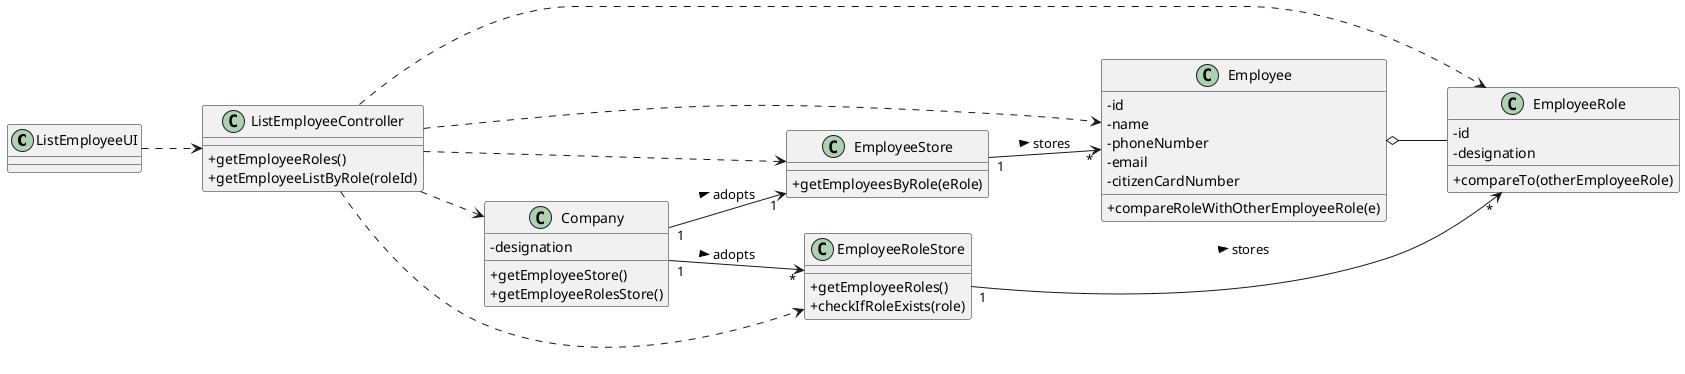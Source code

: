 @startuml
skinparam classAttributeIconSize 0
left to right direction

class ListEmployeeUI {
}

class ListEmployeeController {
    +getEmployeeRoles()
    +getEmployeeListByRole(roleId)
}

class EmployeeStore {
    +getEmployeesByRole(eRole)
}

class Employee {
    -id
    -name
    -phoneNumber
    -email
    -citizenCardNumber
    +compareRoleWithOtherEmployeeRole(e)
}

class EmployeeRoleStore {
    +getEmployeeRoles()
    +checkIfRoleExists(role)
}

class EmployeeRole {
    -id
    -designation
    +compareTo(otherEmployeeRole)
}

class Company {
    -designation
    +getEmployeeStore()
    +getEmployeeRolesStore()
}

ListEmployeeUI ..> ListEmployeeController
ListEmployeeController ..> Company
ListEmployeeController ..> EmployeeStore
ListEmployeeController ..> Employee
ListEmployeeController ..> EmployeeRoleStore
ListEmployeeController ..> EmployeeRole
Company "1" --> "1" EmployeeStore : adopts >
Company "1" --> "*" EmployeeRoleStore : adopts >
EmployeeStore "1" --> "*" Employee : stores >
EmployeeRoleStore "1" --> "*" EmployeeRole : stores >
Employee o-- EmployeeRole


@enduml
